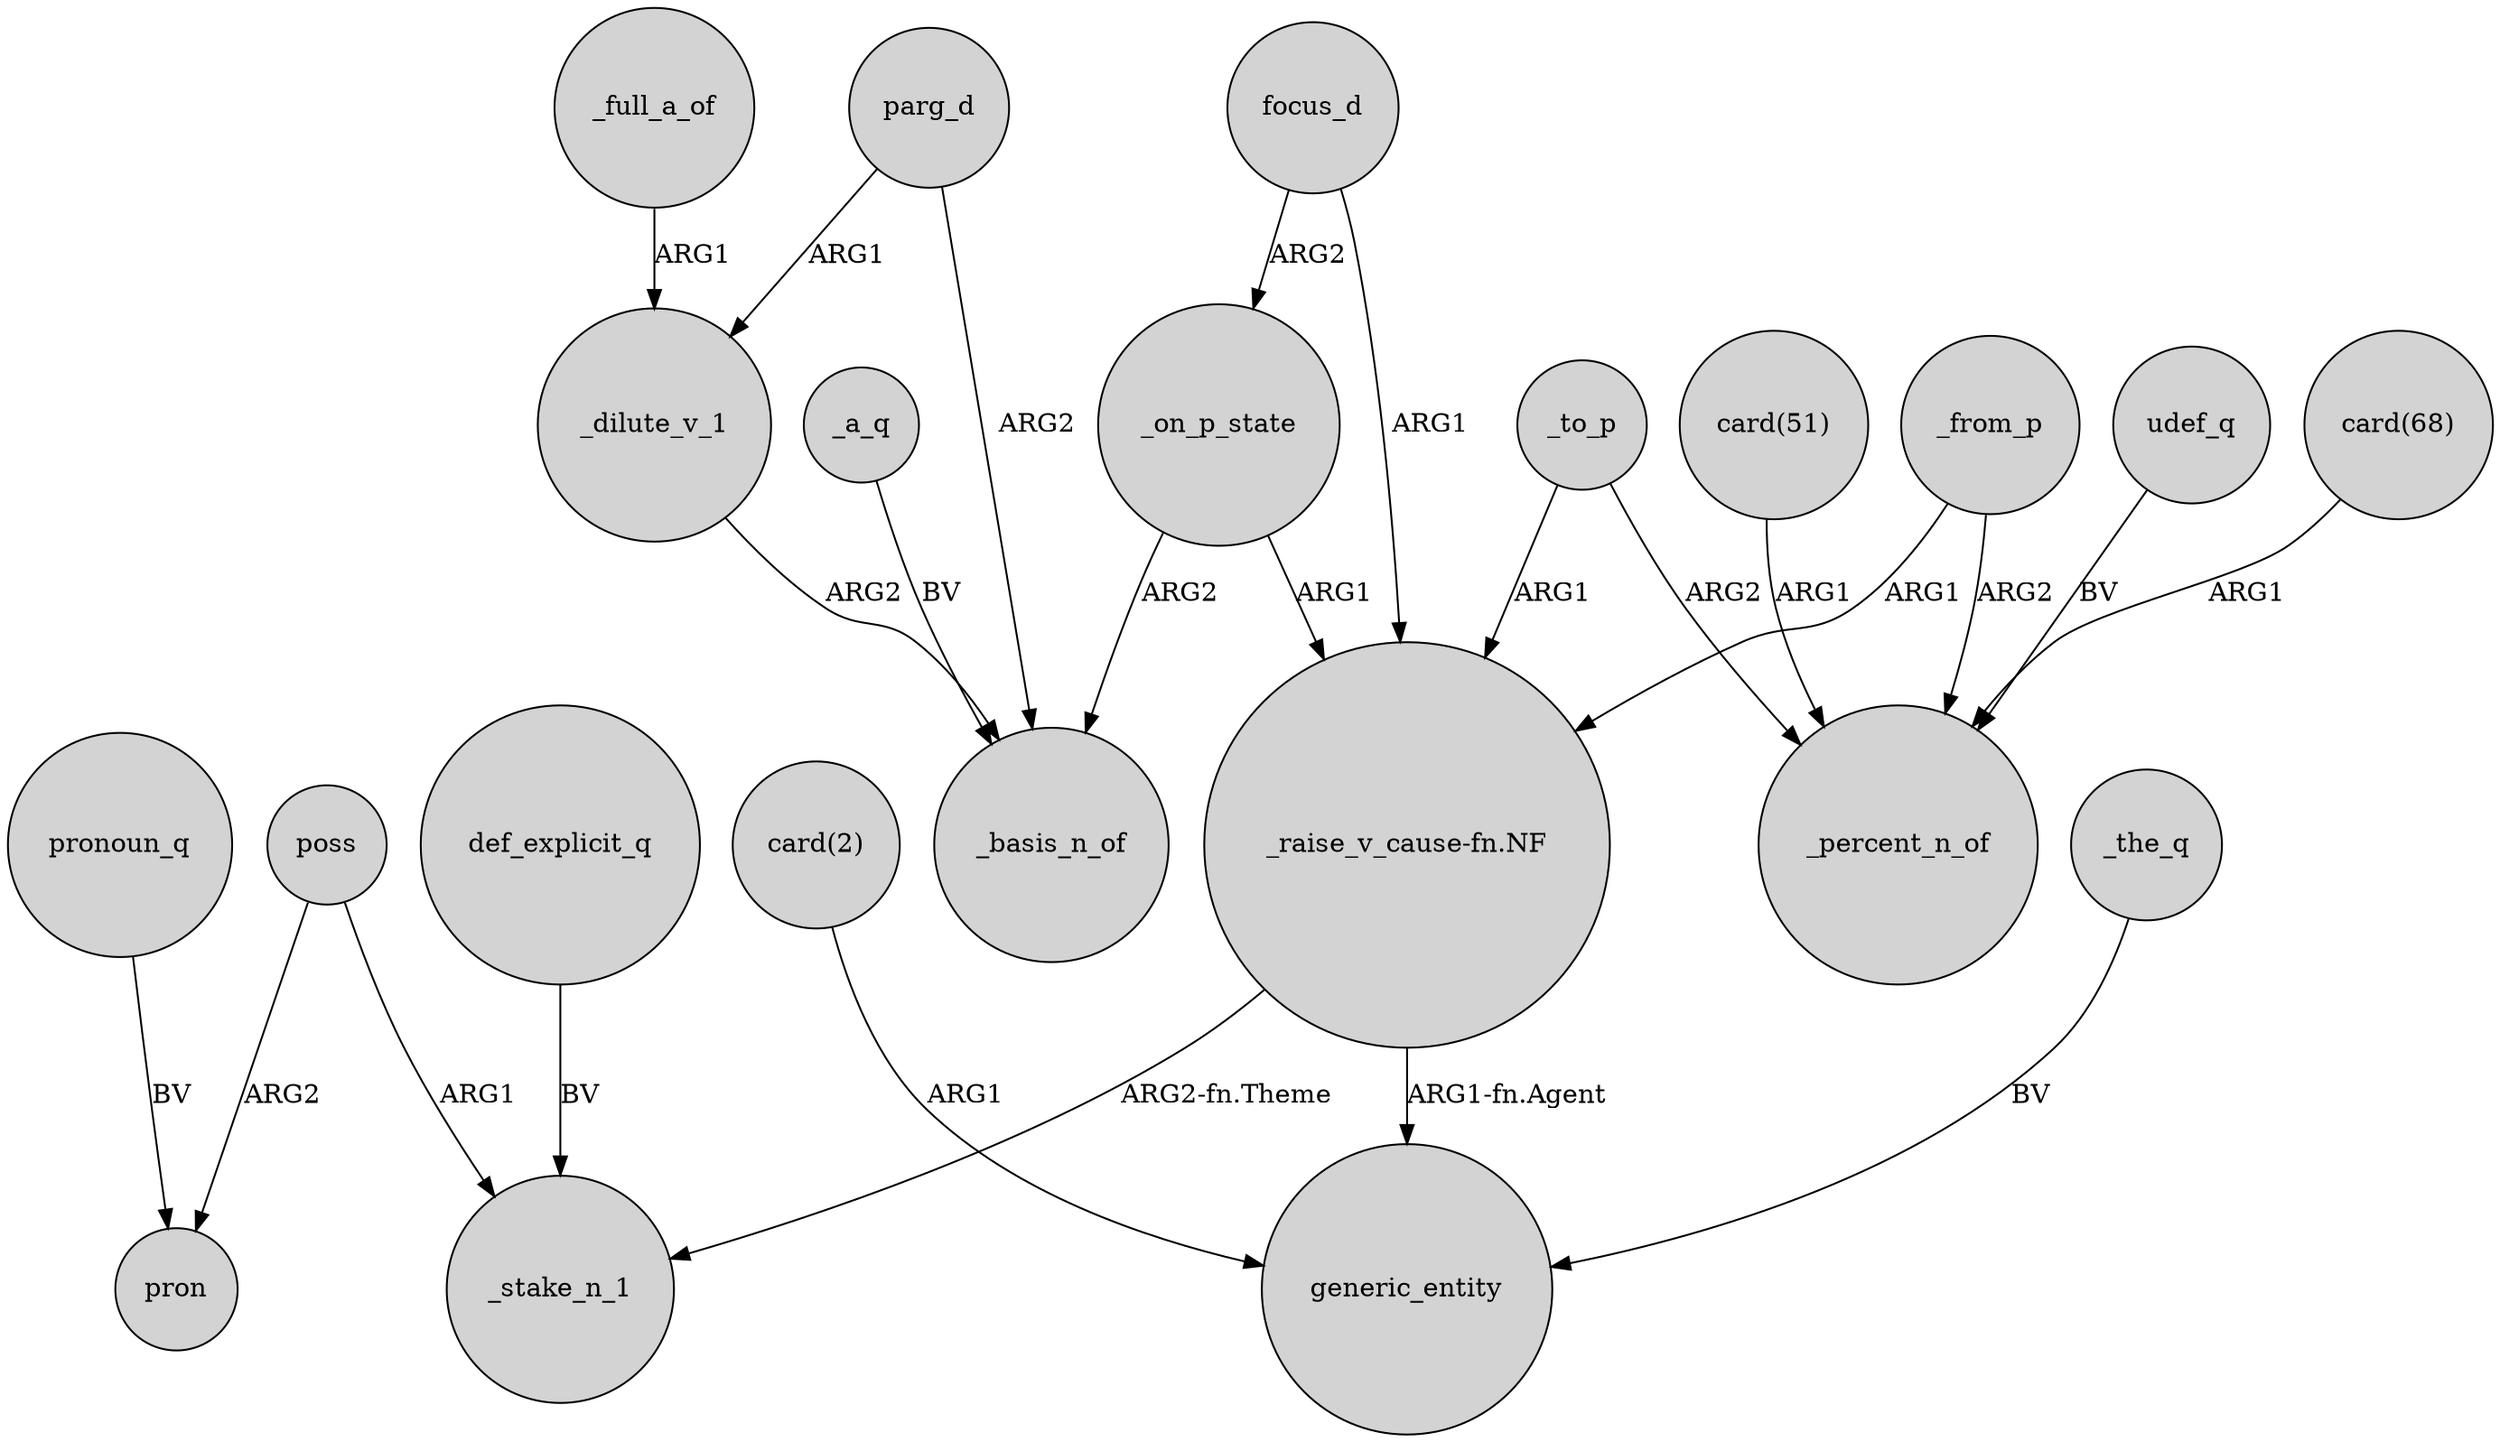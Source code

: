digraph {
	node [shape=circle style=filled]
	_the_q -> generic_entity [label=BV]
	"_raise_v_cause-fn.NF" -> _stake_n_1 [label="ARG2-fn.Theme"]
	poss -> pron [label=ARG2]
	focus_d -> _on_p_state [label=ARG2]
	parg_d -> _basis_n_of [label=ARG2]
	_on_p_state -> _basis_n_of [label=ARG2]
	"card(51)" -> _percent_n_of [label=ARG1]
	focus_d -> "_raise_v_cause-fn.NF" [label=ARG1]
	_on_p_state -> "_raise_v_cause-fn.NF" [label=ARG1]
	_a_q -> _basis_n_of [label=BV]
	pronoun_q -> pron [label=BV]
	_full_a_of -> _dilute_v_1 [label=ARG1]
	poss -> _stake_n_1 [label=ARG1]
	_to_p -> _percent_n_of [label=ARG2]
	"_raise_v_cause-fn.NF" -> generic_entity [label="ARG1-fn.Agent"]
	_from_p -> _percent_n_of [label=ARG2]
	udef_q -> _percent_n_of [label=BV]
	"card(68)" -> _percent_n_of [label=ARG1]
	parg_d -> _dilute_v_1 [label=ARG1]
	_from_p -> "_raise_v_cause-fn.NF" [label=ARG1]
	"card(2)" -> generic_entity [label=ARG1]
	_dilute_v_1 -> _basis_n_of [label=ARG2]
	def_explicit_q -> _stake_n_1 [label=BV]
	_to_p -> "_raise_v_cause-fn.NF" [label=ARG1]
}
